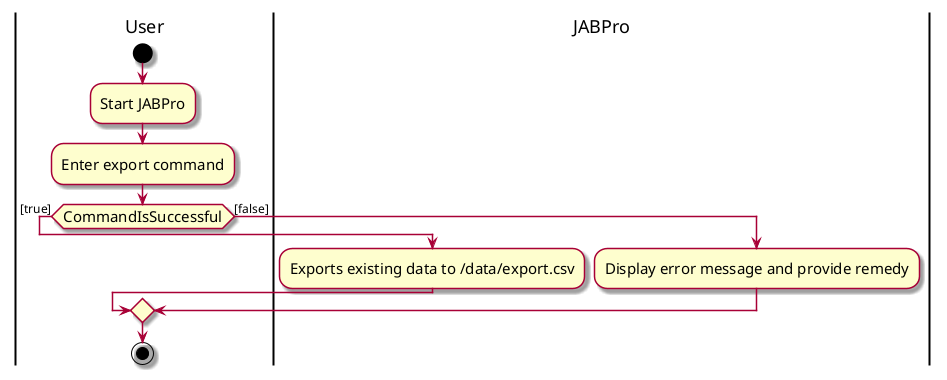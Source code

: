 @startuml
skin rose
skinparam ActivityFontSize 15
skinparam ArrowFontSize 12
'https://plantuml.com/activity-diagram-beta
|User|
start
:Start JABPro;
:Enter export command;
if (CommandIsSuccessful) then ([true])
  |JABPro|
  :Exports existing data to /data/export.csv;
else ([false])
  |JABPro|
  :Display error message and provide remedy;
  |User|

endif

stop

@enduml
